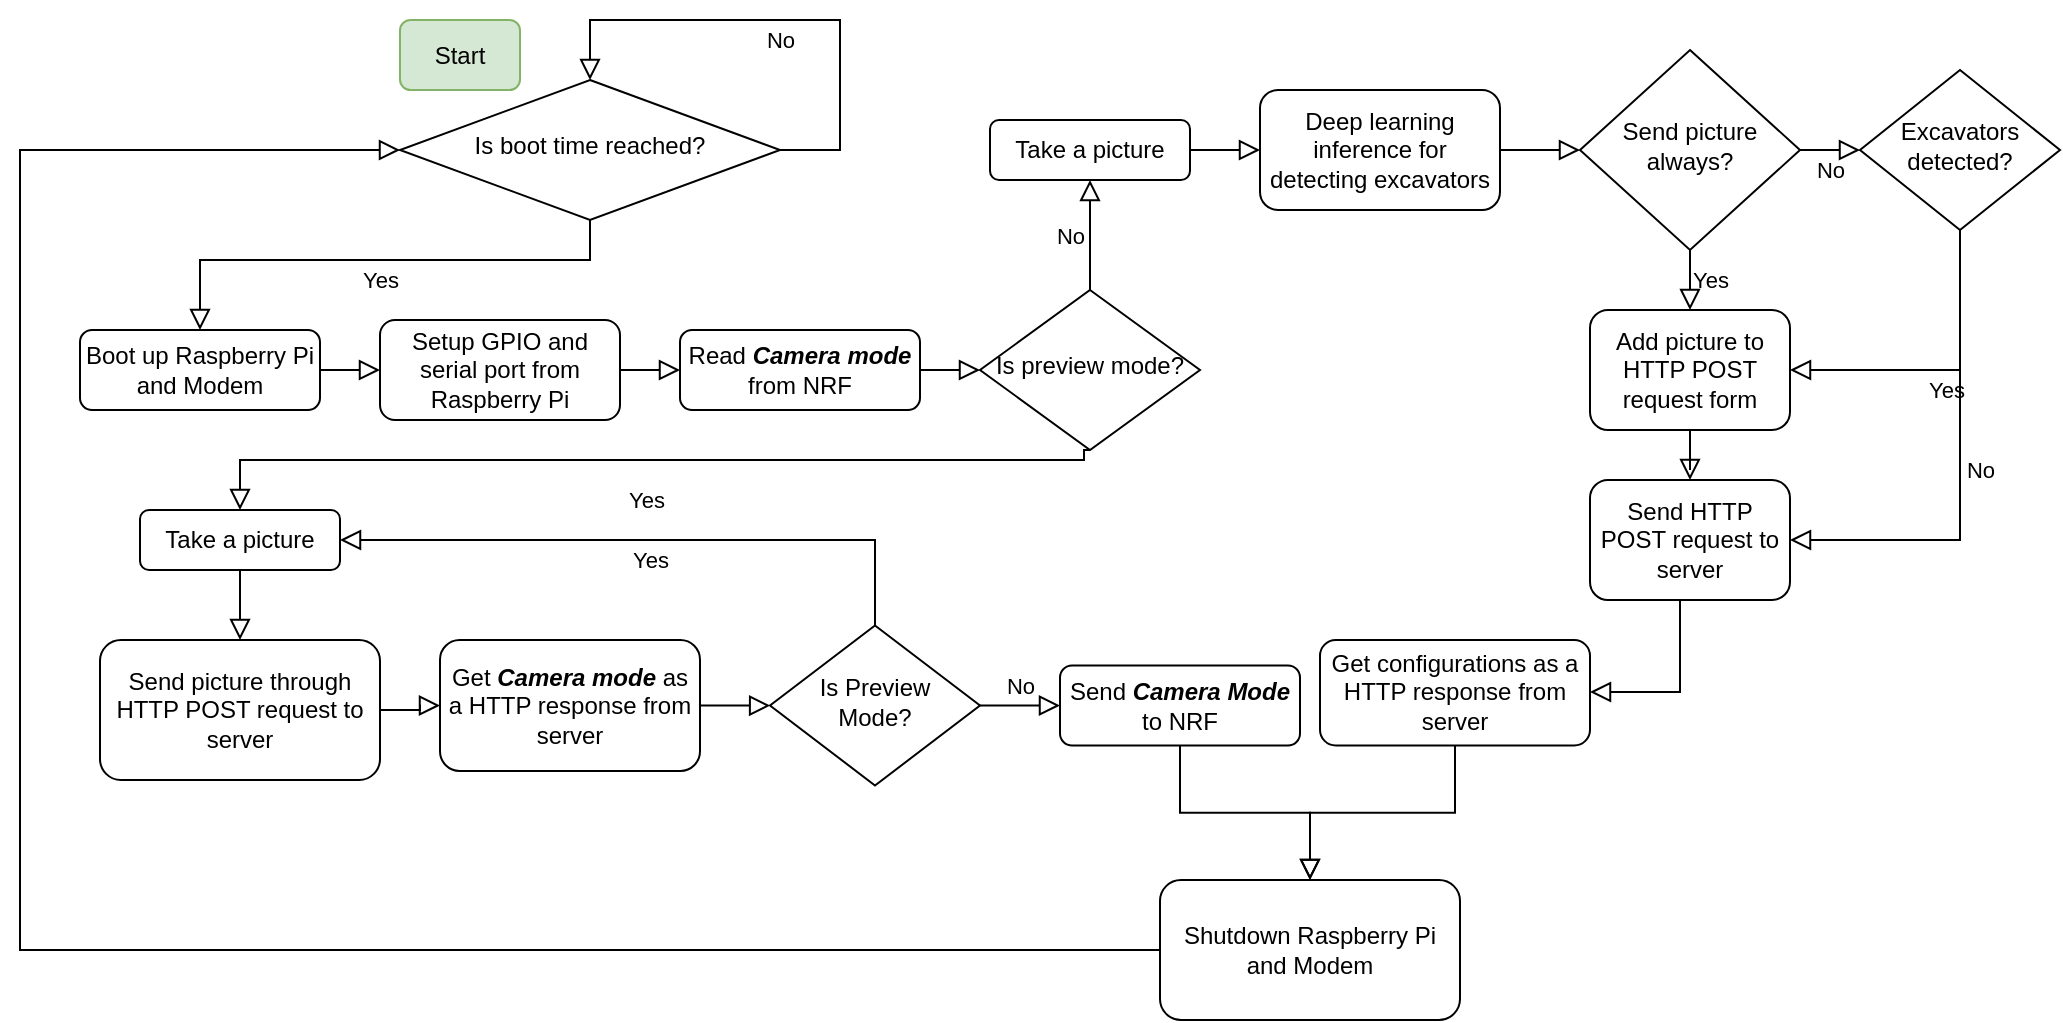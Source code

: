<mxfile version="14.4.3" type="device"><diagram id="C5RBs43oDa-KdzZeNtuy" name="Page-1"><mxGraphModel dx="2128" dy="2136" grid="1" gridSize="10" guides="1" tooltips="1" connect="1" arrows="1" fold="1" page="1" pageScale="1" pageWidth="827" pageHeight="1169" math="0" shadow="0"><root><mxCell id="WIyWlLk6GJQsqaUBKTNV-0"/><mxCell id="WIyWlLk6GJQsqaUBKTNV-1" parent="WIyWlLk6GJQsqaUBKTNV-0"/><mxCell id="WIyWlLk6GJQsqaUBKTNV-2" value="" style="rounded=0;html=1;jettySize=auto;orthogonalLoop=1;fontSize=11;endArrow=block;endFill=0;endSize=8;strokeWidth=1;shadow=0;labelBackgroundColor=none;edgeStyle=orthogonalEdgeStyle;" parent="WIyWlLk6GJQsqaUBKTNV-1" source="WIyWlLk6GJQsqaUBKTNV-3" target="k7dHEOzV7eHuKkQTbeh--0" edge="1"><mxGeometry relative="1" as="geometry"/></mxCell><mxCell id="WIyWlLk6GJQsqaUBKTNV-3" value="Boot up Raspberry Pi and Modem" style="rounded=1;whiteSpace=wrap;html=1;fontSize=12;glass=0;strokeWidth=1;shadow=0;" parent="WIyWlLk6GJQsqaUBKTNV-1" vertex="1"><mxGeometry x="-230" y="85" width="120" height="40" as="geometry"/></mxCell><mxCell id="WIyWlLk6GJQsqaUBKTNV-4" value="Yes" style="rounded=0;html=1;jettySize=auto;orthogonalLoop=1;fontSize=11;endArrow=block;endFill=0;endSize=8;strokeWidth=1;shadow=0;labelBackgroundColor=none;edgeStyle=orthogonalEdgeStyle;entryX=0.5;entryY=0;entryDx=0;entryDy=0;exitX=0.5;exitY=1;exitDx=0;exitDy=0;" parent="WIyWlLk6GJQsqaUBKTNV-1" source="WIyWlLk6GJQsqaUBKTNV-6" target="k7dHEOzV7eHuKkQTbeh--35" edge="1"><mxGeometry y="20" relative="1" as="geometry"><mxPoint as="offset"/><mxPoint x="430" y="190" as="targetPoint"/><Array as="points"><mxPoint x="272" y="150"/><mxPoint x="-150" y="150"/></Array></mxGeometry></mxCell><mxCell id="WIyWlLk6GJQsqaUBKTNV-5" value="No" style="edgeStyle=orthogonalEdgeStyle;rounded=0;html=1;jettySize=auto;orthogonalLoop=1;fontSize=11;endArrow=block;endFill=0;endSize=8;strokeWidth=1;shadow=0;labelBackgroundColor=none;" parent="WIyWlLk6GJQsqaUBKTNV-1" source="WIyWlLk6GJQsqaUBKTNV-6" target="k7dHEOzV7eHuKkQTbeh--33" edge="1"><mxGeometry y="10" relative="1" as="geometry"><mxPoint as="offset"/><mxPoint x="370" y="280" as="targetPoint"/></mxGeometry></mxCell><mxCell id="WIyWlLk6GJQsqaUBKTNV-6" value="Is preview mode?" style="rhombus;whiteSpace=wrap;html=1;shadow=0;fontFamily=Helvetica;fontSize=12;align=center;strokeWidth=1;spacing=6;spacingTop=-4;" parent="WIyWlLk6GJQsqaUBKTNV-1" vertex="1"><mxGeometry x="220" y="65" width="110" height="80" as="geometry"/></mxCell><mxCell id="k7dHEOzV7eHuKkQTbeh--48" style="edgeStyle=orthogonalEdgeStyle;rounded=0;orthogonalLoop=1;jettySize=auto;html=1;endArrow=block;endFill=0;endSize=8;" edge="1" parent="WIyWlLk6GJQsqaUBKTNV-1" source="WIyWlLk6GJQsqaUBKTNV-11" target="k7dHEOzV7eHuKkQTbeh--46"><mxGeometry relative="1" as="geometry"><mxPoint x="-200" y="395" as="targetPoint"/><Array as="points"><mxPoint x="-260" y="395"/><mxPoint x="-260" y="-5"/></Array></mxGeometry></mxCell><mxCell id="WIyWlLk6GJQsqaUBKTNV-11" value="Shutdown Raspberry Pi and Modem" style="rounded=1;whiteSpace=wrap;html=1;fontSize=12;glass=0;strokeWidth=1;shadow=0;" parent="WIyWlLk6GJQsqaUBKTNV-1" vertex="1"><mxGeometry x="310" y="360" width="150" height="70" as="geometry"/></mxCell><mxCell id="k7dHEOzV7eHuKkQTbeh--23" style="edgeStyle=orthogonalEdgeStyle;rounded=0;orthogonalLoop=1;jettySize=auto;html=1;endArrow=block;endFill=0;endSize=8;" edge="1" parent="WIyWlLk6GJQsqaUBKTNV-1" source="k7dHEOzV7eHuKkQTbeh--0" target="k7dHEOzV7eHuKkQTbeh--22"><mxGeometry relative="1" as="geometry"/></mxCell><mxCell id="k7dHEOzV7eHuKkQTbeh--0" value="Setup GPIO and serial port from Raspberry Pi" style="rounded=1;whiteSpace=wrap;html=1;fontSize=12;glass=0;strokeWidth=1;shadow=0;" vertex="1" parent="WIyWlLk6GJQsqaUBKTNV-1"><mxGeometry x="-80" y="80" width="120" height="50" as="geometry"/></mxCell><mxCell id="k7dHEOzV7eHuKkQTbeh--4" value="Deep learning inference for detecting excavators" style="rounded=1;whiteSpace=wrap;html=1;fontSize=12;glass=0;strokeWidth=1;shadow=0;" vertex="1" parent="WIyWlLk6GJQsqaUBKTNV-1"><mxGeometry x="360" y="-35" width="120" height="60" as="geometry"/></mxCell><mxCell id="k7dHEOzV7eHuKkQTbeh--5" value="Send picture always?" style="rhombus;whiteSpace=wrap;html=1;shadow=0;fontFamily=Helvetica;fontSize=12;align=center;strokeWidth=1;spacing=6;spacingTop=-4;" vertex="1" parent="WIyWlLk6GJQsqaUBKTNV-1"><mxGeometry x="520" y="-55" width="110" height="100" as="geometry"/></mxCell><mxCell id="k7dHEOzV7eHuKkQTbeh--6" value="" style="edgeStyle=orthogonalEdgeStyle;rounded=0;html=1;jettySize=auto;orthogonalLoop=1;fontSize=11;endArrow=block;endFill=0;endSize=8;strokeWidth=1;shadow=0;labelBackgroundColor=none;exitX=1;exitY=0.5;exitDx=0;exitDy=0;entryX=0;entryY=0.5;entryDx=0;entryDy=0;" edge="1" parent="WIyWlLk6GJQsqaUBKTNV-1" source="k7dHEOzV7eHuKkQTbeh--4" target="k7dHEOzV7eHuKkQTbeh--5"><mxGeometry y="10" relative="1" as="geometry"><mxPoint as="offset"/><mxPoint x="80" y="240" as="sourcePoint"/><mxPoint x="130" y="240" as="targetPoint"/></mxGeometry></mxCell><mxCell id="k7dHEOzV7eHuKkQTbeh--9" value="Yes" style="edgeStyle=orthogonalEdgeStyle;rounded=0;html=1;jettySize=auto;orthogonalLoop=1;fontSize=11;endArrow=block;endFill=0;endSize=8;strokeWidth=1;shadow=0;labelBackgroundColor=none;exitX=0.5;exitY=1;exitDx=0;exitDy=0;entryX=0.5;entryY=0;entryDx=0;entryDy=0;" edge="1" parent="WIyWlLk6GJQsqaUBKTNV-1" source="k7dHEOzV7eHuKkQTbeh--5" target="k7dHEOzV7eHuKkQTbeh--10"><mxGeometry y="10" relative="1" as="geometry"><mxPoint as="offset"/><mxPoint x="630" y="430" as="sourcePoint"/><mxPoint x="680" y="430" as="targetPoint"/></mxGeometry></mxCell><mxCell id="k7dHEOzV7eHuKkQTbeh--17" style="edgeStyle=orthogonalEdgeStyle;rounded=0;orthogonalLoop=1;jettySize=auto;html=1;endArrow=block;endFill=0;endSize=8;" edge="1" parent="WIyWlLk6GJQsqaUBKTNV-1" source="k7dHEOzV7eHuKkQTbeh--10" target="k7dHEOzV7eHuKkQTbeh--16"><mxGeometry relative="1" as="geometry"/></mxCell><mxCell id="k7dHEOzV7eHuKkQTbeh--10" value="Add picture to HTTP POST request form" style="rounded=1;whiteSpace=wrap;html=1;fontSize=12;glass=0;strokeWidth=1;shadow=0;" vertex="1" parent="WIyWlLk6GJQsqaUBKTNV-1"><mxGeometry x="525" y="75" width="100" height="60" as="geometry"/></mxCell><mxCell id="k7dHEOzV7eHuKkQTbeh--12" value="No" style="edgeStyle=orthogonalEdgeStyle;rounded=0;html=1;jettySize=auto;orthogonalLoop=1;fontSize=11;endArrow=block;endFill=0;endSize=8;strokeWidth=1;shadow=0;labelBackgroundColor=none;entryX=0;entryY=0.5;entryDx=0;entryDy=0;" edge="1" parent="WIyWlLk6GJQsqaUBKTNV-1" source="k7dHEOzV7eHuKkQTbeh--5" target="k7dHEOzV7eHuKkQTbeh--13"><mxGeometry y="10" relative="1" as="geometry"><mxPoint as="offset"/><mxPoint x="600" y="230" as="sourcePoint"/><mxPoint x="600" y="310" as="targetPoint"/></mxGeometry></mxCell><mxCell id="k7dHEOzV7eHuKkQTbeh--13" value="Excavators detected?" style="rhombus;whiteSpace=wrap;html=1;shadow=0;fontFamily=Helvetica;fontSize=12;align=center;strokeWidth=1;spacing=6;spacingTop=-4;" vertex="1" parent="WIyWlLk6GJQsqaUBKTNV-1"><mxGeometry x="660" y="-45" width="100" height="80" as="geometry"/></mxCell><mxCell id="k7dHEOzV7eHuKkQTbeh--14" value="Yes" style="edgeStyle=orthogonalEdgeStyle;rounded=0;html=1;jettySize=auto;orthogonalLoop=1;fontSize=11;endArrow=block;endFill=0;endSize=8;strokeWidth=1;shadow=0;labelBackgroundColor=none;exitX=0.5;exitY=1;exitDx=0;exitDy=0;entryX=1;entryY=0.5;entryDx=0;entryDy=0;" edge="1" parent="WIyWlLk6GJQsqaUBKTNV-1" source="k7dHEOzV7eHuKkQTbeh--13" target="k7dHEOzV7eHuKkQTbeh--10"><mxGeometry y="10" relative="1" as="geometry"><mxPoint as="offset"/><mxPoint x="779.71" y="410" as="sourcePoint"/><mxPoint x="779.71" y="490" as="targetPoint"/></mxGeometry></mxCell><mxCell id="k7dHEOzV7eHuKkQTbeh--15" value="No" style="edgeStyle=orthogonalEdgeStyle;rounded=0;html=1;jettySize=auto;orthogonalLoop=1;fontSize=11;endArrow=block;endFill=0;endSize=8;strokeWidth=1;shadow=0;labelBackgroundColor=none;" edge="1" parent="WIyWlLk6GJQsqaUBKTNV-1" source="k7dHEOzV7eHuKkQTbeh--13" target="k7dHEOzV7eHuKkQTbeh--16"><mxGeometry y="10" relative="1" as="geometry"><mxPoint as="offset"/><mxPoint x="850" y="339.94" as="sourcePoint"/><mxPoint x="850" y="620" as="targetPoint"/><Array as="points"><mxPoint x="710" y="190"/></Array></mxGeometry></mxCell><mxCell id="k7dHEOzV7eHuKkQTbeh--19" style="edgeStyle=orthogonalEdgeStyle;rounded=0;orthogonalLoop=1;jettySize=auto;html=1;endArrow=block;endFill=0;endSize=8;exitX=0.5;exitY=1;exitDx=0;exitDy=0;" edge="1" parent="WIyWlLk6GJQsqaUBKTNV-1" source="k7dHEOzV7eHuKkQTbeh--16" target="k7dHEOzV7eHuKkQTbeh--18"><mxGeometry relative="1" as="geometry"><Array as="points"><mxPoint x="575" y="205"/><mxPoint x="570" y="205"/><mxPoint x="570" y="266"/></Array></mxGeometry></mxCell><mxCell id="k7dHEOzV7eHuKkQTbeh--16" value="Send HTTP POST request to server" style="rounded=1;whiteSpace=wrap;html=1;fontSize=12;glass=0;strokeWidth=1;shadow=0;" vertex="1" parent="WIyWlLk6GJQsqaUBKTNV-1"><mxGeometry x="525" y="160" width="100" height="60" as="geometry"/></mxCell><mxCell id="k7dHEOzV7eHuKkQTbeh--44" style="edgeStyle=orthogonalEdgeStyle;rounded=0;orthogonalLoop=1;jettySize=auto;html=1;endArrow=block;endFill=0;endSize=8;" edge="1" parent="WIyWlLk6GJQsqaUBKTNV-1" source="k7dHEOzV7eHuKkQTbeh--18" target="WIyWlLk6GJQsqaUBKTNV-11"><mxGeometry relative="1" as="geometry"/></mxCell><mxCell id="k7dHEOzV7eHuKkQTbeh--18" value="Get configurations as a HTTP response from server" style="rounded=1;whiteSpace=wrap;html=1;fontSize=12;glass=0;strokeWidth=1;shadow=0;" vertex="1" parent="WIyWlLk6GJQsqaUBKTNV-1"><mxGeometry x="390" y="240" width="135" height="52.75" as="geometry"/></mxCell><mxCell id="k7dHEOzV7eHuKkQTbeh--27" style="edgeStyle=orthogonalEdgeStyle;rounded=0;orthogonalLoop=1;jettySize=auto;html=1;endArrow=block;endFill=0;endSize=8;" edge="1" parent="WIyWlLk6GJQsqaUBKTNV-1" source="k7dHEOzV7eHuKkQTbeh--20" target="k7dHEOzV7eHuKkQTbeh--26"><mxGeometry relative="1" as="geometry"/></mxCell><mxCell id="k7dHEOzV7eHuKkQTbeh--20" value="Send picture through HTTP POST request to server" style="rounded=1;whiteSpace=wrap;html=1;fontSize=12;glass=0;strokeWidth=1;shadow=0;" vertex="1" parent="WIyWlLk6GJQsqaUBKTNV-1"><mxGeometry x="-220" y="240" width="140" height="70" as="geometry"/></mxCell><mxCell id="k7dHEOzV7eHuKkQTbeh--24" style="edgeStyle=orthogonalEdgeStyle;rounded=0;orthogonalLoop=1;jettySize=auto;html=1;endArrow=block;endFill=0;endSize=8;" edge="1" parent="WIyWlLk6GJQsqaUBKTNV-1" source="k7dHEOzV7eHuKkQTbeh--22" target="WIyWlLk6GJQsqaUBKTNV-6"><mxGeometry relative="1" as="geometry"><mxPoint x="270" y="220" as="targetPoint"/></mxGeometry></mxCell><mxCell id="k7dHEOzV7eHuKkQTbeh--22" value="Read &lt;i&gt;&lt;b&gt;Camera mode&lt;/b&gt;&lt;/i&gt; from NRF" style="rounded=1;whiteSpace=wrap;html=1;fontSize=12;glass=0;strokeWidth=1;shadow=0;" vertex="1" parent="WIyWlLk6GJQsqaUBKTNV-1"><mxGeometry x="70" y="85" width="120" height="40" as="geometry"/></mxCell><mxCell id="k7dHEOzV7eHuKkQTbeh--32" style="edgeStyle=orthogonalEdgeStyle;rounded=0;orthogonalLoop=1;jettySize=auto;html=1;endArrow=block;endFill=0;endSize=8;" edge="1" parent="WIyWlLk6GJQsqaUBKTNV-1" source="k7dHEOzV7eHuKkQTbeh--26" target="k7dHEOzV7eHuKkQTbeh--31"><mxGeometry relative="1" as="geometry"/></mxCell><mxCell id="k7dHEOzV7eHuKkQTbeh--26" value="Get &lt;b&gt;&lt;i&gt;Camera mode&lt;/i&gt;&lt;/b&gt; as a HTTP response from server" style="rounded=1;whiteSpace=wrap;html=1;fontSize=12;glass=0;strokeWidth=1;shadow=0;" vertex="1" parent="WIyWlLk6GJQsqaUBKTNV-1"><mxGeometry x="-50" y="240" width="130" height="65.5" as="geometry"/></mxCell><mxCell id="k7dHEOzV7eHuKkQTbeh--31" value="Is Preview Mode?" style="rhombus;whiteSpace=wrap;html=1;shadow=0;fontFamily=Helvetica;fontSize=12;align=center;strokeWidth=1;spacing=6;spacingTop=-4;" vertex="1" parent="WIyWlLk6GJQsqaUBKTNV-1"><mxGeometry x="115" y="232.75" width="105" height="80" as="geometry"/></mxCell><mxCell id="k7dHEOzV7eHuKkQTbeh--34" style="edgeStyle=orthogonalEdgeStyle;rounded=0;orthogonalLoop=1;jettySize=auto;html=1;endArrow=block;endFill=0;endSize=8;" edge="1" parent="WIyWlLk6GJQsqaUBKTNV-1" source="k7dHEOzV7eHuKkQTbeh--33" target="k7dHEOzV7eHuKkQTbeh--4"><mxGeometry relative="1" as="geometry"/></mxCell><mxCell id="k7dHEOzV7eHuKkQTbeh--33" value="Take a picture" style="rounded=1;whiteSpace=wrap;html=1;fontSize=12;glass=0;strokeWidth=1;shadow=0;" vertex="1" parent="WIyWlLk6GJQsqaUBKTNV-1"><mxGeometry x="225" y="-20" width="100" height="30" as="geometry"/></mxCell><mxCell id="k7dHEOzV7eHuKkQTbeh--36" style="edgeStyle=orthogonalEdgeStyle;rounded=0;orthogonalLoop=1;jettySize=auto;html=1;entryX=0.5;entryY=0;entryDx=0;entryDy=0;endArrow=block;endFill=0;endSize=8;" edge="1" parent="WIyWlLk6GJQsqaUBKTNV-1" source="k7dHEOzV7eHuKkQTbeh--35" target="k7dHEOzV7eHuKkQTbeh--20"><mxGeometry relative="1" as="geometry"/></mxCell><mxCell id="k7dHEOzV7eHuKkQTbeh--35" value="Take a picture" style="rounded=1;whiteSpace=wrap;html=1;fontSize=12;glass=0;strokeWidth=1;shadow=0;" vertex="1" parent="WIyWlLk6GJQsqaUBKTNV-1"><mxGeometry x="-200" y="175" width="100" height="30" as="geometry"/></mxCell><mxCell id="k7dHEOzV7eHuKkQTbeh--39" value="Yes" style="edgeStyle=orthogonalEdgeStyle;rounded=0;html=1;jettySize=auto;orthogonalLoop=1;fontSize=11;endArrow=block;endFill=0;endSize=8;strokeWidth=1;shadow=0;labelBackgroundColor=none;exitX=0.5;exitY=0;exitDx=0;exitDy=0;" edge="1" parent="WIyWlLk6GJQsqaUBKTNV-1" source="k7dHEOzV7eHuKkQTbeh--31" target="k7dHEOzV7eHuKkQTbeh--35"><mxGeometry y="10" relative="1" as="geometry"><mxPoint as="offset"/><mxPoint x="168" y="230" as="sourcePoint"/><mxPoint x="90" y="550" as="targetPoint"/><Array as="points"><mxPoint x="168" y="190"/></Array></mxGeometry></mxCell><mxCell id="k7dHEOzV7eHuKkQTbeh--43" style="edgeStyle=orthogonalEdgeStyle;rounded=0;orthogonalLoop=1;jettySize=auto;html=1;endArrow=block;endFill=0;endSize=8;" edge="1" parent="WIyWlLk6GJQsqaUBKTNV-1" source="k7dHEOzV7eHuKkQTbeh--40" target="WIyWlLk6GJQsqaUBKTNV-11"><mxGeometry relative="1" as="geometry"/></mxCell><mxCell id="k7dHEOzV7eHuKkQTbeh--40" value="Send &lt;i&gt;&lt;b&gt;Camera Mode&lt;/b&gt;&lt;/i&gt; to NRF" style="rounded=1;whiteSpace=wrap;html=1;fontSize=12;glass=0;strokeWidth=1;shadow=0;" vertex="1" parent="WIyWlLk6GJQsqaUBKTNV-1"><mxGeometry x="260" y="252.75" width="120" height="40" as="geometry"/></mxCell><mxCell id="k7dHEOzV7eHuKkQTbeh--42" value="No" style="edgeStyle=orthogonalEdgeStyle;rounded=0;html=1;jettySize=auto;orthogonalLoop=1;fontSize=11;endArrow=block;endFill=0;endSize=8;strokeWidth=1;shadow=0;labelBackgroundColor=none;" edge="1" parent="WIyWlLk6GJQsqaUBKTNV-1" source="k7dHEOzV7eHuKkQTbeh--31" target="k7dHEOzV7eHuKkQTbeh--40"><mxGeometry y="10" relative="1" as="geometry"><mxPoint as="offset"/><mxPoint x="80.003" y="330.006" as="sourcePoint"/><mxPoint x="115.01" y="330" as="targetPoint"/></mxGeometry></mxCell><mxCell id="k7dHEOzV7eHuKkQTbeh--45" value="Start" style="rounded=1;whiteSpace=wrap;html=1;fillColor=#d5e8d4;strokeColor=#82b366;" vertex="1" parent="WIyWlLk6GJQsqaUBKTNV-1"><mxGeometry x="-70" y="-70" width="60" height="35" as="geometry"/></mxCell><mxCell id="k7dHEOzV7eHuKkQTbeh--46" value="Is boot time reached?" style="rhombus;whiteSpace=wrap;html=1;shadow=0;fontFamily=Helvetica;fontSize=12;align=center;strokeWidth=1;spacing=6;spacingTop=-4;" vertex="1" parent="WIyWlLk6GJQsqaUBKTNV-1"><mxGeometry x="-70" y="-40" width="190" height="70" as="geometry"/></mxCell><mxCell id="k7dHEOzV7eHuKkQTbeh--47" value="Yes" style="edgeStyle=orthogonalEdgeStyle;rounded=0;html=1;jettySize=auto;orthogonalLoop=1;fontSize=11;endArrow=block;endFill=0;endSize=8;strokeWidth=1;shadow=0;labelBackgroundColor=none;exitX=0.5;exitY=1;exitDx=0;exitDy=0;" edge="1" parent="WIyWlLk6GJQsqaUBKTNV-1" source="k7dHEOzV7eHuKkQTbeh--46" target="WIyWlLk6GJQsqaUBKTNV-3"><mxGeometry y="10" relative="1" as="geometry"><mxPoint as="offset"/><mxPoint x="317.5" y="-47.25" as="sourcePoint"/><mxPoint x="50" y="-90" as="targetPoint"/><Array as="points"><mxPoint x="25" y="50"/><mxPoint x="-170" y="50"/></Array></mxGeometry></mxCell><mxCell id="k7dHEOzV7eHuKkQTbeh--51" value="No" style="edgeStyle=orthogonalEdgeStyle;rounded=0;html=1;jettySize=auto;orthogonalLoop=1;fontSize=11;endArrow=block;endFill=0;endSize=8;strokeWidth=1;shadow=0;labelBackgroundColor=none;exitX=1;exitY=0.5;exitDx=0;exitDy=0;" edge="1" parent="WIyWlLk6GJQsqaUBKTNV-1" source="k7dHEOzV7eHuKkQTbeh--46" target="k7dHEOzV7eHuKkQTbeh--46"><mxGeometry y="10" relative="1" as="geometry"><mxPoint as="offset"/><mxPoint x="314.926" y="-290.001" as="sourcePoint"/><mxPoint x="180.0" y="-55.06" as="targetPoint"/><Array as="points"><mxPoint x="150" y="-5"/><mxPoint x="150" y="-70"/><mxPoint x="25" y="-70"/></Array></mxGeometry></mxCell></root></mxGraphModel></diagram></mxfile>